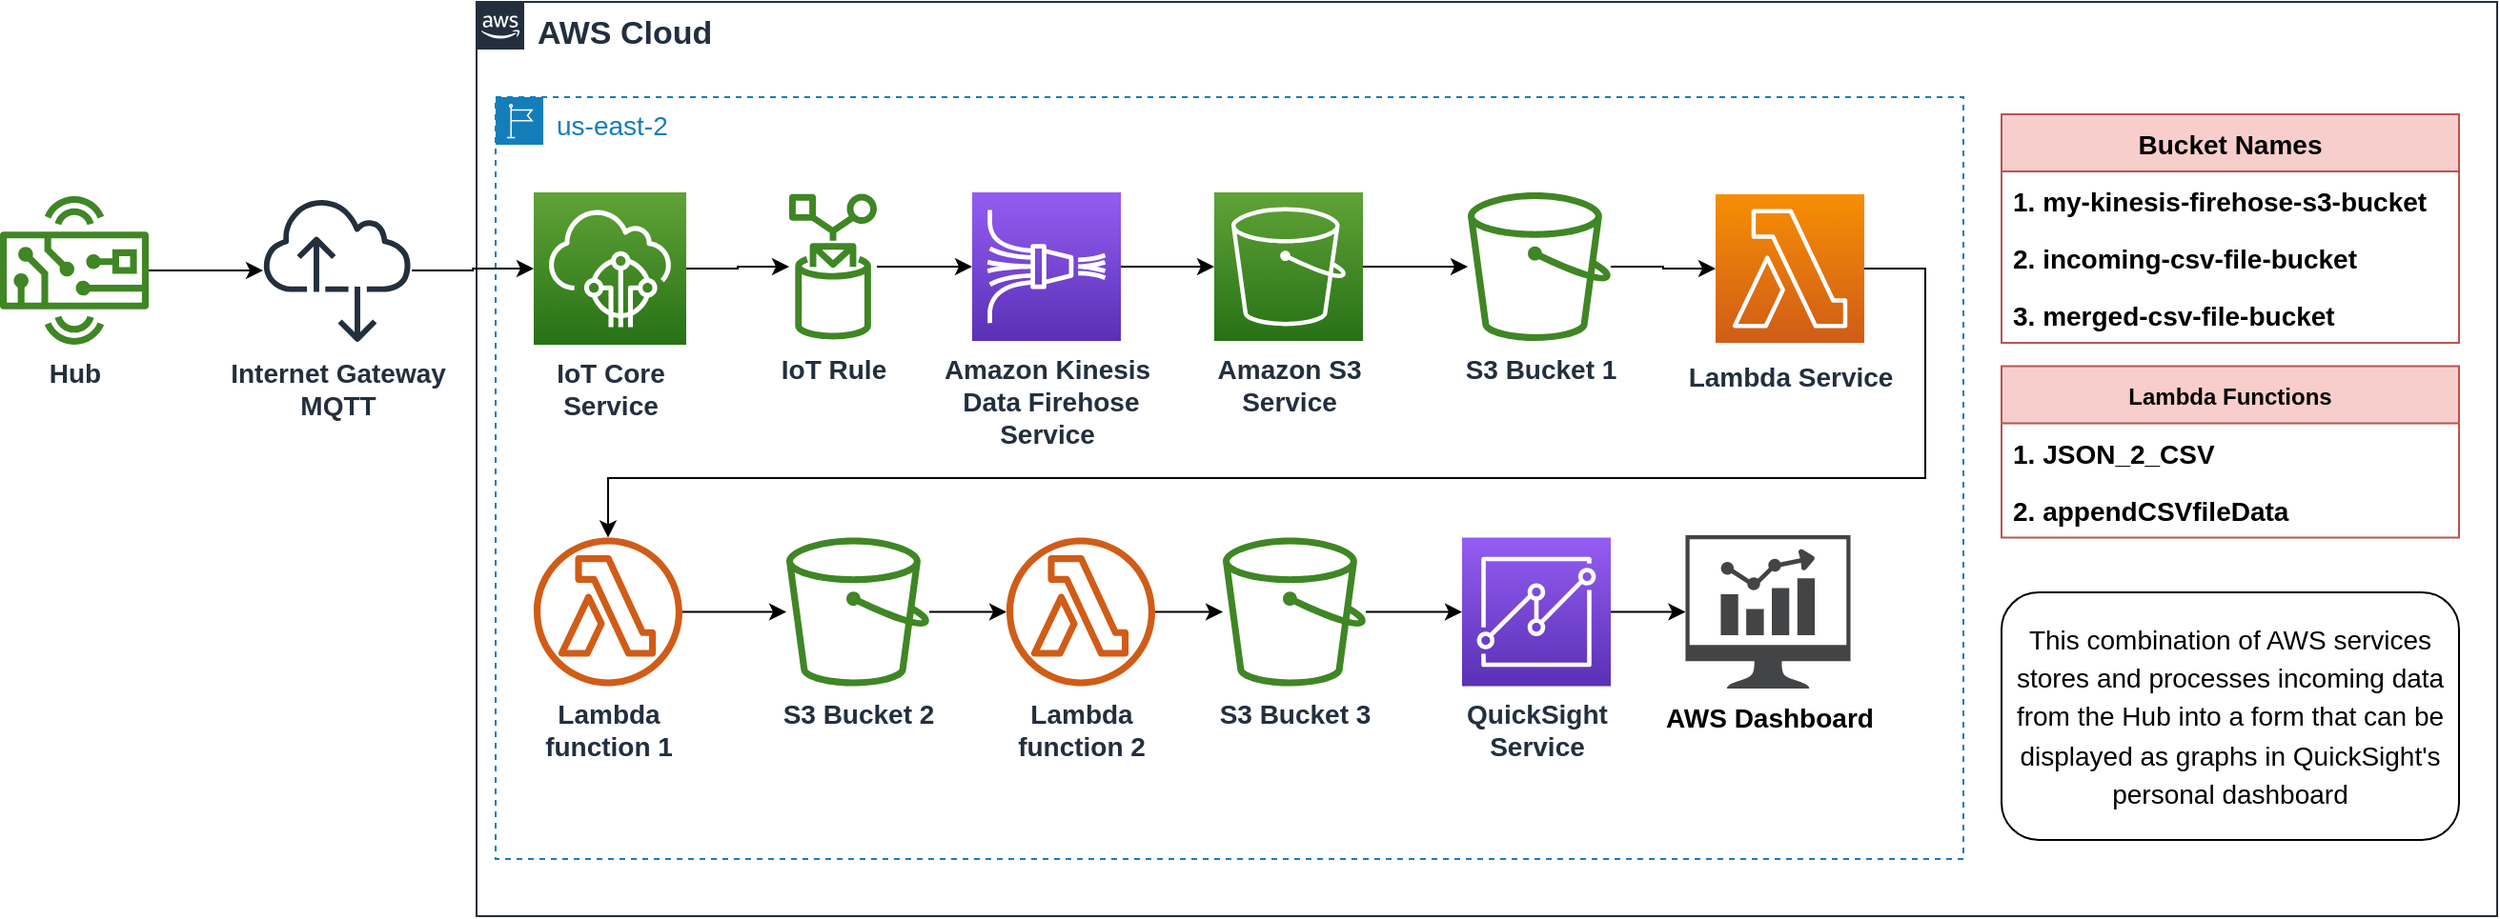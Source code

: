 <mxfile version="15.7.1" type="device"><diagram id="Ht1M8jgEwFfnCIfOTk4-" name="Page-1"><mxGraphModel dx="1673" dy="829" grid="1" gridSize="10" guides="1" tooltips="1" connect="1" arrows="1" fold="1" page="1" pageScale="1" pageWidth="1169" pageHeight="827" math="0" shadow="0"><root><mxCell id="0"/><mxCell id="1" parent="0"/><mxCell id="EpQotaSOP1jBtpVkTWKg-109" value="&lt;font style=&quot;font-size: 14px&quot;&gt;us-east-2&lt;/font&gt;" style="points=[[0,0],[0.25,0],[0.5,0],[0.75,0],[1,0],[1,0.25],[1,0.5],[1,0.75],[1,1],[0.75,1],[0.5,1],[0.25,1],[0,1],[0,0.75],[0,0.5],[0,0.25]];outlineConnect=0;gradientColor=none;html=1;whiteSpace=wrap;fontSize=12;fontStyle=0;shape=mxgraph.aws4.group;grIcon=mxgraph.aws4.group_region;strokeColor=#147EBA;fillColor=none;verticalAlign=top;align=left;spacingLeft=30;fontColor=#147EBA;dashed=1;labelBackgroundColor=none;" vertex="1" parent="1"><mxGeometry x="280" y="270" width="770" height="400" as="geometry"/></mxCell><mxCell id="EpQotaSOP1jBtpVkTWKg-110" value="&lt;b&gt;&lt;font style=&quot;font-size: 17px&quot;&gt;AWS Cloud&lt;/font&gt;&lt;/b&gt;" style="points=[[0,0],[0.25,0],[0.5,0],[0.75,0],[1,0],[1,0.25],[1,0.5],[1,0.75],[1,1],[0.75,1],[0.5,1],[0.25,1],[0,1],[0,0.75],[0,0.5],[0,0.25]];outlineConnect=0;gradientColor=none;html=1;whiteSpace=wrap;fontSize=12;fontStyle=0;shape=mxgraph.aws4.group;grIcon=mxgraph.aws4.group_aws_cloud_alt;strokeColor=#232F3E;fillColor=none;verticalAlign=top;align=left;spacingLeft=30;fontColor=#232F3E;dashed=0;labelBackgroundColor=none;" vertex="1" parent="1"><mxGeometry x="270" y="220" width="1060" height="480" as="geometry"/></mxCell><mxCell id="EpQotaSOP1jBtpVkTWKg-107" style="edgeStyle=orthogonalEdgeStyle;rounded=0;orthogonalLoop=1;jettySize=auto;html=1;" edge="1" parent="1" source="UEzPUAAOIrF-is8g5C7q-113" target="UEzPUAAOIrF-is8g5C7q-115"><mxGeometry relative="1" as="geometry"><mxPoint x="1040.0" y="450.0" as="targetPoint"/><Array as="points"><mxPoint x="1030" y="360"/><mxPoint x="1030" y="470"/><mxPoint x="339" y="470"/></Array></mxGeometry></mxCell><mxCell id="UEzPUAAOIrF-is8g5C7q-113" value="&lt;b&gt;&lt;font style=&quot;font-size: 14px&quot;&gt;Lambda Service&lt;/font&gt;&lt;/b&gt;" style="outlineConnect=0;fontColor=#232F3E;gradientColor=#F78E04;gradientDirection=north;fillColor=#D05C17;strokeColor=#ffffff;dashed=0;verticalLabelPosition=bottom;verticalAlign=top;align=center;html=1;fontSize=12;fontStyle=0;aspect=fixed;shape=mxgraph.aws4.resourceIcon;resIcon=mxgraph.aws4.lambda;labelBackgroundColor=#ffffff;spacingTop=3;" parent="1" vertex="1"><mxGeometry x="920" y="321" width="78" height="78" as="geometry"/></mxCell><mxCell id="EpQotaSOP1jBtpVkTWKg-99" style="edgeStyle=orthogonalEdgeStyle;rounded=0;orthogonalLoop=1;jettySize=auto;html=1;" edge="1" parent="1" source="UEzPUAAOIrF-is8g5C7q-115" target="EpQotaSOP1jBtpVkTWKg-24"><mxGeometry relative="1" as="geometry"/></mxCell><mxCell id="UEzPUAAOIrF-is8g5C7q-115" value="&lt;b style=&quot;font-size: 14px&quot;&gt;Lambda&lt;br&gt;function 1&lt;/b&gt;" style="outlineConnect=0;fontColor=#232F3E;gradientColor=none;fillColor=#D05C17;strokeColor=none;dashed=0;verticalLabelPosition=bottom;verticalAlign=top;align=center;html=1;fontSize=12;fontStyle=0;aspect=fixed;pointerEvents=1;shape=mxgraph.aws4.lambda_function;labelBackgroundColor=#ffffff;" parent="1" vertex="1"><mxGeometry x="300" y="501.25" width="78" height="78" as="geometry"/></mxCell><mxCell id="EpQotaSOP1jBtpVkTWKg-23" style="edgeStyle=orthogonalEdgeStyle;rounded=0;orthogonalLoop=1;jettySize=auto;html=1;" edge="1" parent="1" source="UEzPUAAOIrF-is8g5C7q-116" target="EpQotaSOP1jBtpVkTWKg-19"><mxGeometry relative="1" as="geometry"/></mxCell><mxCell id="UEzPUAAOIrF-is8g5C7q-116" value="&lt;b style=&quot;font-size: 14px&quot;&gt;Amazon S3&lt;br&gt;Service&lt;br&gt;&lt;/b&gt;" style="outlineConnect=0;fontColor=#232F3E;gradientColor=#60A337;gradientDirection=north;fillColor=#277116;strokeColor=#ffffff;dashed=0;verticalLabelPosition=bottom;verticalAlign=top;align=center;html=1;fontSize=12;fontStyle=0;aspect=fixed;shape=mxgraph.aws4.resourceIcon;resIcon=mxgraph.aws4.s3;labelBackgroundColor=#ffffff;" parent="1" vertex="1"><mxGeometry x="657.0" y="320" width="78" height="78" as="geometry"/></mxCell><mxCell id="EpQotaSOP1jBtpVkTWKg-15" style="edgeStyle=orthogonalEdgeStyle;rounded=0;orthogonalLoop=1;jettySize=auto;html=1;" edge="1" parent="1" source="EpQotaSOP1jBtpVkTWKg-1" target="EpQotaSOP1jBtpVkTWKg-7"><mxGeometry relative="1" as="geometry"/></mxCell><mxCell id="EpQotaSOP1jBtpVkTWKg-1" value="&lt;b style=&quot;font-size: 14px&quot;&gt;IoT Core&lt;br&gt;Service&lt;br&gt;&lt;/b&gt;" style="sketch=0;points=[[0,0,0],[0.25,0,0],[0.5,0,0],[0.75,0,0],[1,0,0],[0,1,0],[0.25,1,0],[0.5,1,0],[0.75,1,0],[1,1,0],[0,0.25,0],[0,0.5,0],[0,0.75,0],[1,0.25,0],[1,0.5,0],[1,0.75,0]];outlineConnect=0;fontColor=#232F3E;gradientColor=#60A337;gradientDirection=north;fillColor=#277116;strokeColor=#ffffff;dashed=0;verticalLabelPosition=bottom;verticalAlign=top;align=center;html=1;fontSize=12;fontStyle=0;aspect=fixed;shape=mxgraph.aws4.resourceIcon;resIcon=mxgraph.aws4.iot_core;" vertex="1" parent="1"><mxGeometry x="300" y="320" width="80" height="80" as="geometry"/></mxCell><mxCell id="EpQotaSOP1jBtpVkTWKg-10" style="edgeStyle=orthogonalEdgeStyle;rounded=0;orthogonalLoop=1;jettySize=auto;html=1;entryX=0;entryY=0.5;entryDx=0;entryDy=0;entryPerimeter=0;" edge="1" parent="1" source="EpQotaSOP1jBtpVkTWKg-3" target="EpQotaSOP1jBtpVkTWKg-1"><mxGeometry relative="1" as="geometry"/></mxCell><mxCell id="EpQotaSOP1jBtpVkTWKg-3" value="&lt;b style=&quot;font-size: 14px&quot;&gt;Internet Gateway&lt;br&gt;MQTT&lt;br&gt;&lt;/b&gt;" style="sketch=0;outlineConnect=0;fontColor=#232F3E;gradientColor=none;fillColor=#232F3D;strokeColor=none;dashed=0;verticalLabelPosition=bottom;verticalAlign=top;align=center;html=1;fontSize=12;fontStyle=0;aspect=fixed;pointerEvents=1;shape=mxgraph.aws4.internet_alt2;" vertex="1" parent="1"><mxGeometry x="158" y="322" width="78" height="78" as="geometry"/></mxCell><mxCell id="EpQotaSOP1jBtpVkTWKg-111" style="edgeStyle=orthogonalEdgeStyle;rounded=0;orthogonalLoop=1;jettySize=auto;html=1;fontSize=14;" edge="1" parent="1" source="EpQotaSOP1jBtpVkTWKg-6" target="EpQotaSOP1jBtpVkTWKg-3"><mxGeometry relative="1" as="geometry"/></mxCell><mxCell id="EpQotaSOP1jBtpVkTWKg-6" value="&lt;b&gt;&lt;font style=&quot;font-size: 14px&quot;&gt;Hub&lt;/font&gt;&lt;/b&gt;" style="sketch=0;outlineConnect=0;fontColor=#232F3E;gradientColor=none;fillColor=#3F8624;strokeColor=none;dashed=0;verticalLabelPosition=bottom;verticalAlign=top;align=center;html=1;fontSize=12;fontStyle=0;aspect=fixed;pointerEvents=1;shape=mxgraph.aws4.hardware_board;" vertex="1" parent="1"><mxGeometry x="20" y="322" width="78" height="78" as="geometry"/></mxCell><mxCell id="EpQotaSOP1jBtpVkTWKg-18" style="edgeStyle=orthogonalEdgeStyle;rounded=0;orthogonalLoop=1;jettySize=auto;html=1;entryX=0;entryY=0.5;entryDx=0;entryDy=0;entryPerimeter=0;" edge="1" parent="1" source="EpQotaSOP1jBtpVkTWKg-7" target="EpQotaSOP1jBtpVkTWKg-17"><mxGeometry relative="1" as="geometry"/></mxCell><mxCell id="EpQotaSOP1jBtpVkTWKg-7" value="&lt;b&gt;&lt;font style=&quot;font-size: 14px&quot;&gt;IoT Rule&lt;/font&gt;&lt;/b&gt;" style="sketch=0;outlineConnect=0;fontColor=#232F3E;gradientColor=none;fillColor=#3F8624;strokeColor=none;dashed=0;verticalLabelPosition=bottom;verticalAlign=top;align=center;html=1;fontSize=12;fontStyle=0;aspect=fixed;pointerEvents=1;shape=mxgraph.aws4.rule;" vertex="1" parent="1"><mxGeometry x="434" y="320" width="46" height="78" as="geometry"/></mxCell><mxCell id="EpQotaSOP1jBtpVkTWKg-22" style="edgeStyle=orthogonalEdgeStyle;rounded=0;orthogonalLoop=1;jettySize=auto;html=1;exitX=1;exitY=0.5;exitDx=0;exitDy=0;exitPerimeter=0;" edge="1" parent="1" source="EpQotaSOP1jBtpVkTWKg-17" target="UEzPUAAOIrF-is8g5C7q-116"><mxGeometry relative="1" as="geometry"/></mxCell><mxCell id="EpQotaSOP1jBtpVkTWKg-17" value="&lt;b style=&quot;font-size: 14px&quot;&gt;Amazon Kinesis&lt;br&gt;&amp;nbsp;Data Firehose&lt;br&gt;Service&lt;br&gt;&lt;/b&gt;" style="sketch=0;points=[[0,0,0],[0.25,0,0],[0.5,0,0],[0.75,0,0],[1,0,0],[0,1,0],[0.25,1,0],[0.5,1,0],[0.75,1,0],[1,1,0],[0,0.25,0],[0,0.5,0],[0,0.75,0],[1,0.25,0],[1,0.5,0],[1,0.75,0]];outlineConnect=0;fontColor=#232F3E;gradientColor=#945DF2;gradientDirection=north;fillColor=#5A30B5;strokeColor=#ffffff;dashed=0;verticalLabelPosition=bottom;verticalAlign=top;align=center;html=1;fontSize=12;fontStyle=0;aspect=fixed;shape=mxgraph.aws4.resourceIcon;resIcon=mxgraph.aws4.kinesis_data_firehose;" vertex="1" parent="1"><mxGeometry x="530" y="320" width="78" height="78" as="geometry"/></mxCell><mxCell id="EpQotaSOP1jBtpVkTWKg-108" value="" style="edgeStyle=orthogonalEdgeStyle;rounded=0;orthogonalLoop=1;jettySize=auto;html=1;" edge="1" parent="1" source="EpQotaSOP1jBtpVkTWKg-19" target="UEzPUAAOIrF-is8g5C7q-113"><mxGeometry relative="1" as="geometry"/></mxCell><mxCell id="EpQotaSOP1jBtpVkTWKg-19" value="&lt;b&gt;&lt;font style=&quot;font-size: 14px&quot;&gt;S3 Bucket 1&lt;/font&gt;&lt;/b&gt;" style="sketch=0;outlineConnect=0;fontColor=#232F3E;gradientColor=none;fillColor=#3F8624;strokeColor=none;dashed=0;verticalLabelPosition=bottom;verticalAlign=top;align=center;html=1;fontSize=12;fontStyle=0;aspect=fixed;pointerEvents=1;shape=mxgraph.aws4.bucket;" vertex="1" parent="1"><mxGeometry x="790" y="320" width="75" height="78" as="geometry"/></mxCell><mxCell id="EpQotaSOP1jBtpVkTWKg-100" style="edgeStyle=orthogonalEdgeStyle;rounded=0;orthogonalLoop=1;jettySize=auto;html=1;" edge="1" parent="1" source="EpQotaSOP1jBtpVkTWKg-24" target="EpQotaSOP1jBtpVkTWKg-25"><mxGeometry relative="1" as="geometry"/></mxCell><mxCell id="EpQotaSOP1jBtpVkTWKg-24" value="&lt;b&gt;&lt;font style=&quot;font-size: 14px&quot;&gt;S3 Bucket 2&lt;/font&gt;&lt;/b&gt;" style="sketch=0;outlineConnect=0;fontColor=#232F3E;gradientColor=none;fillColor=#3F8624;strokeColor=none;dashed=0;verticalLabelPosition=bottom;verticalAlign=top;align=center;html=1;fontSize=12;fontStyle=0;aspect=fixed;pointerEvents=1;shape=mxgraph.aws4.bucket;" vertex="1" parent="1"><mxGeometry x="432.5" y="501.25" width="75" height="78" as="geometry"/></mxCell><mxCell id="EpQotaSOP1jBtpVkTWKg-101" style="edgeStyle=orthogonalEdgeStyle;rounded=0;orthogonalLoop=1;jettySize=auto;html=1;" edge="1" parent="1" source="EpQotaSOP1jBtpVkTWKg-25" target="EpQotaSOP1jBtpVkTWKg-26"><mxGeometry relative="1" as="geometry"/></mxCell><mxCell id="EpQotaSOP1jBtpVkTWKg-25" value="&lt;b style=&quot;font-size: 14px&quot;&gt;Lambda&lt;br&gt;function 2&lt;/b&gt;" style="outlineConnect=0;fontColor=#232F3E;gradientColor=none;fillColor=#D05C17;strokeColor=none;dashed=0;verticalLabelPosition=bottom;verticalAlign=top;align=center;html=1;fontSize=12;fontStyle=0;aspect=fixed;pointerEvents=1;shape=mxgraph.aws4.lambda_function;labelBackgroundColor=#ffffff;" vertex="1" parent="1"><mxGeometry x="548" y="501.25" width="78" height="78" as="geometry"/></mxCell><mxCell id="EpQotaSOP1jBtpVkTWKg-102" style="edgeStyle=orthogonalEdgeStyle;rounded=0;orthogonalLoop=1;jettySize=auto;html=1;entryX=0;entryY=0.5;entryDx=0;entryDy=0;entryPerimeter=0;" edge="1" parent="1" source="EpQotaSOP1jBtpVkTWKg-26" target="EpQotaSOP1jBtpVkTWKg-27"><mxGeometry relative="1" as="geometry"/></mxCell><mxCell id="EpQotaSOP1jBtpVkTWKg-26" value="&lt;b&gt;&lt;font style=&quot;font-size: 14px&quot;&gt;S3 Bucket 3&lt;/font&gt;&lt;/b&gt;" style="sketch=0;outlineConnect=0;fontColor=#232F3E;gradientColor=none;fillColor=#3F8624;strokeColor=none;dashed=0;verticalLabelPosition=bottom;verticalAlign=top;align=center;html=1;fontSize=12;fontStyle=0;aspect=fixed;pointerEvents=1;shape=mxgraph.aws4.bucket;" vertex="1" parent="1"><mxGeometry x="661.5" y="501.25" width="75" height="78" as="geometry"/></mxCell><mxCell id="EpQotaSOP1jBtpVkTWKg-103" style="edgeStyle=orthogonalEdgeStyle;rounded=0;orthogonalLoop=1;jettySize=auto;html=1;" edge="1" parent="1" source="EpQotaSOP1jBtpVkTWKg-27" target="EpQotaSOP1jBtpVkTWKg-98"><mxGeometry relative="1" as="geometry"/></mxCell><mxCell id="EpQotaSOP1jBtpVkTWKg-27" value="&lt;b style=&quot;font-size: 14px&quot;&gt;QuickSight &lt;br&gt;Service&lt;/b&gt;" style="sketch=0;points=[[0,0,0],[0.25,0,0],[0.5,0,0],[0.75,0,0],[1,0,0],[0,1,0],[0.25,1,0],[0.5,1,0],[0.75,1,0],[1,1,0],[0,0.25,0],[0,0.5,0],[0,0.75,0],[1,0.25,0],[1,0.5,0],[1,0.75,0]];outlineConnect=0;fontColor=#232F3E;gradientColor=#945DF2;gradientDirection=north;fillColor=#5A30B5;strokeColor=#ffffff;dashed=0;verticalLabelPosition=bottom;verticalAlign=top;align=center;html=1;fontSize=12;fontStyle=0;aspect=fixed;shape=mxgraph.aws4.resourceIcon;resIcon=mxgraph.aws4.quicksight;" vertex="1" parent="1"><mxGeometry x="787" y="501.25" width="78" height="78" as="geometry"/></mxCell><mxCell id="EpQotaSOP1jBtpVkTWKg-56" value="Bucket Names" style="swimlane;fontStyle=1;childLayout=stackLayout;horizontal=1;startSize=30;horizontalStack=0;resizeParent=1;resizeParentMax=0;resizeLast=0;collapsible=1;marginBottom=0;strokeWidth=1;labelBackgroundColor=none;fillColor=#f8cecc;strokeColor=#b85450;fontSize=14;" vertex="1" parent="1"><mxGeometry x="1070" y="279" width="240" height="120" as="geometry"/></mxCell><mxCell id="EpQotaSOP1jBtpVkTWKg-57" value="1. my-kinesis-firehose-s3-bucket" style="text;strokeColor=none;fillColor=none;align=left;verticalAlign=middle;spacingLeft=4;spacingRight=4;overflow=hidden;points=[[0,0.5],[1,0.5]];portConstraint=eastwest;rotatable=0;fontStyle=1;fontSize=14;" vertex="1" parent="EpQotaSOP1jBtpVkTWKg-56"><mxGeometry y="30" width="240" height="30" as="geometry"/></mxCell><mxCell id="EpQotaSOP1jBtpVkTWKg-58" value="2. incoming-csv-file-bucket" style="text;strokeColor=none;fillColor=none;align=left;verticalAlign=middle;spacingLeft=4;spacingRight=4;overflow=hidden;points=[[0,0.5],[1,0.5]];portConstraint=eastwest;rotatable=0;fontStyle=1;fontSize=14;" vertex="1" parent="EpQotaSOP1jBtpVkTWKg-56"><mxGeometry y="60" width="240" height="30" as="geometry"/></mxCell><mxCell id="EpQotaSOP1jBtpVkTWKg-59" value="3. merged-csv-file-bucket" style="text;strokeColor=none;fillColor=none;align=left;verticalAlign=middle;spacingLeft=4;spacingRight=4;overflow=hidden;points=[[0,0.5],[1,0.5]];portConstraint=eastwest;rotatable=0;fontStyle=1;fontSize=14;" vertex="1" parent="EpQotaSOP1jBtpVkTWKg-56"><mxGeometry y="90" width="240" height="30" as="geometry"/></mxCell><mxCell id="EpQotaSOP1jBtpVkTWKg-60" value="Lambda Functions" style="swimlane;fontStyle=1;childLayout=stackLayout;horizontal=1;startSize=30;horizontalStack=0;resizeParent=1;resizeParentMax=0;resizeLast=0;collapsible=1;marginBottom=0;strokeWidth=1;fillColor=#f8cecc;strokeColor=#b85450;" vertex="1" parent="1"><mxGeometry x="1070" y="411.25" width="240" height="90" as="geometry"/></mxCell><mxCell id="EpQotaSOP1jBtpVkTWKg-61" value="1. JSON_2_CSV" style="text;strokeColor=none;fillColor=none;align=left;verticalAlign=middle;spacingLeft=4;spacingRight=4;overflow=hidden;points=[[0,0.5],[1,0.5]];portConstraint=eastwest;rotatable=0;fontStyle=1;fontSize=14;" vertex="1" parent="EpQotaSOP1jBtpVkTWKg-60"><mxGeometry y="30" width="240" height="30" as="geometry"/></mxCell><mxCell id="EpQotaSOP1jBtpVkTWKg-62" value="2. appendCSVfileData" style="text;strokeColor=none;fillColor=none;align=left;verticalAlign=middle;spacingLeft=4;spacingRight=4;overflow=hidden;points=[[0,0.5],[1,0.5]];portConstraint=eastwest;rotatable=0;fontStyle=1;fontSize=14;" vertex="1" parent="EpQotaSOP1jBtpVkTWKg-60"><mxGeometry y="60" width="240" height="30" as="geometry"/></mxCell><mxCell id="EpQotaSOP1jBtpVkTWKg-98" value="&lt;b&gt;&lt;font style=&quot;font-size: 14px&quot;&gt;AWS Dashboard&lt;/font&gt;&lt;/b&gt;" style="sketch=0;pointerEvents=1;shadow=0;dashed=0;html=1;strokeColor=none;fillColor=#434445;aspect=fixed;labelPosition=center;verticalLabelPosition=bottom;verticalAlign=top;align=center;outlineConnect=0;shape=mxgraph.vvd.nsx_dashboard;" vertex="1" parent="1"><mxGeometry x="904.22" y="500" width="86.56" height="80.5" as="geometry"/></mxCell><mxCell id="EpQotaSOP1jBtpVkTWKg-112" value="&lt;font style=&quot;font-size: 14px&quot;&gt;This combination of AWS services stores and processes incoming data from the Hub into a form that can be displayed as graphs in QuickSight's personal dashboard&lt;/font&gt;" style="rounded=1;whiteSpace=wrap;html=1;labelBackgroundColor=none;fontSize=17;strokeWidth=1;" vertex="1" parent="1"><mxGeometry x="1070" y="530" width="240" height="130" as="geometry"/></mxCell></root></mxGraphModel></diagram></mxfile>